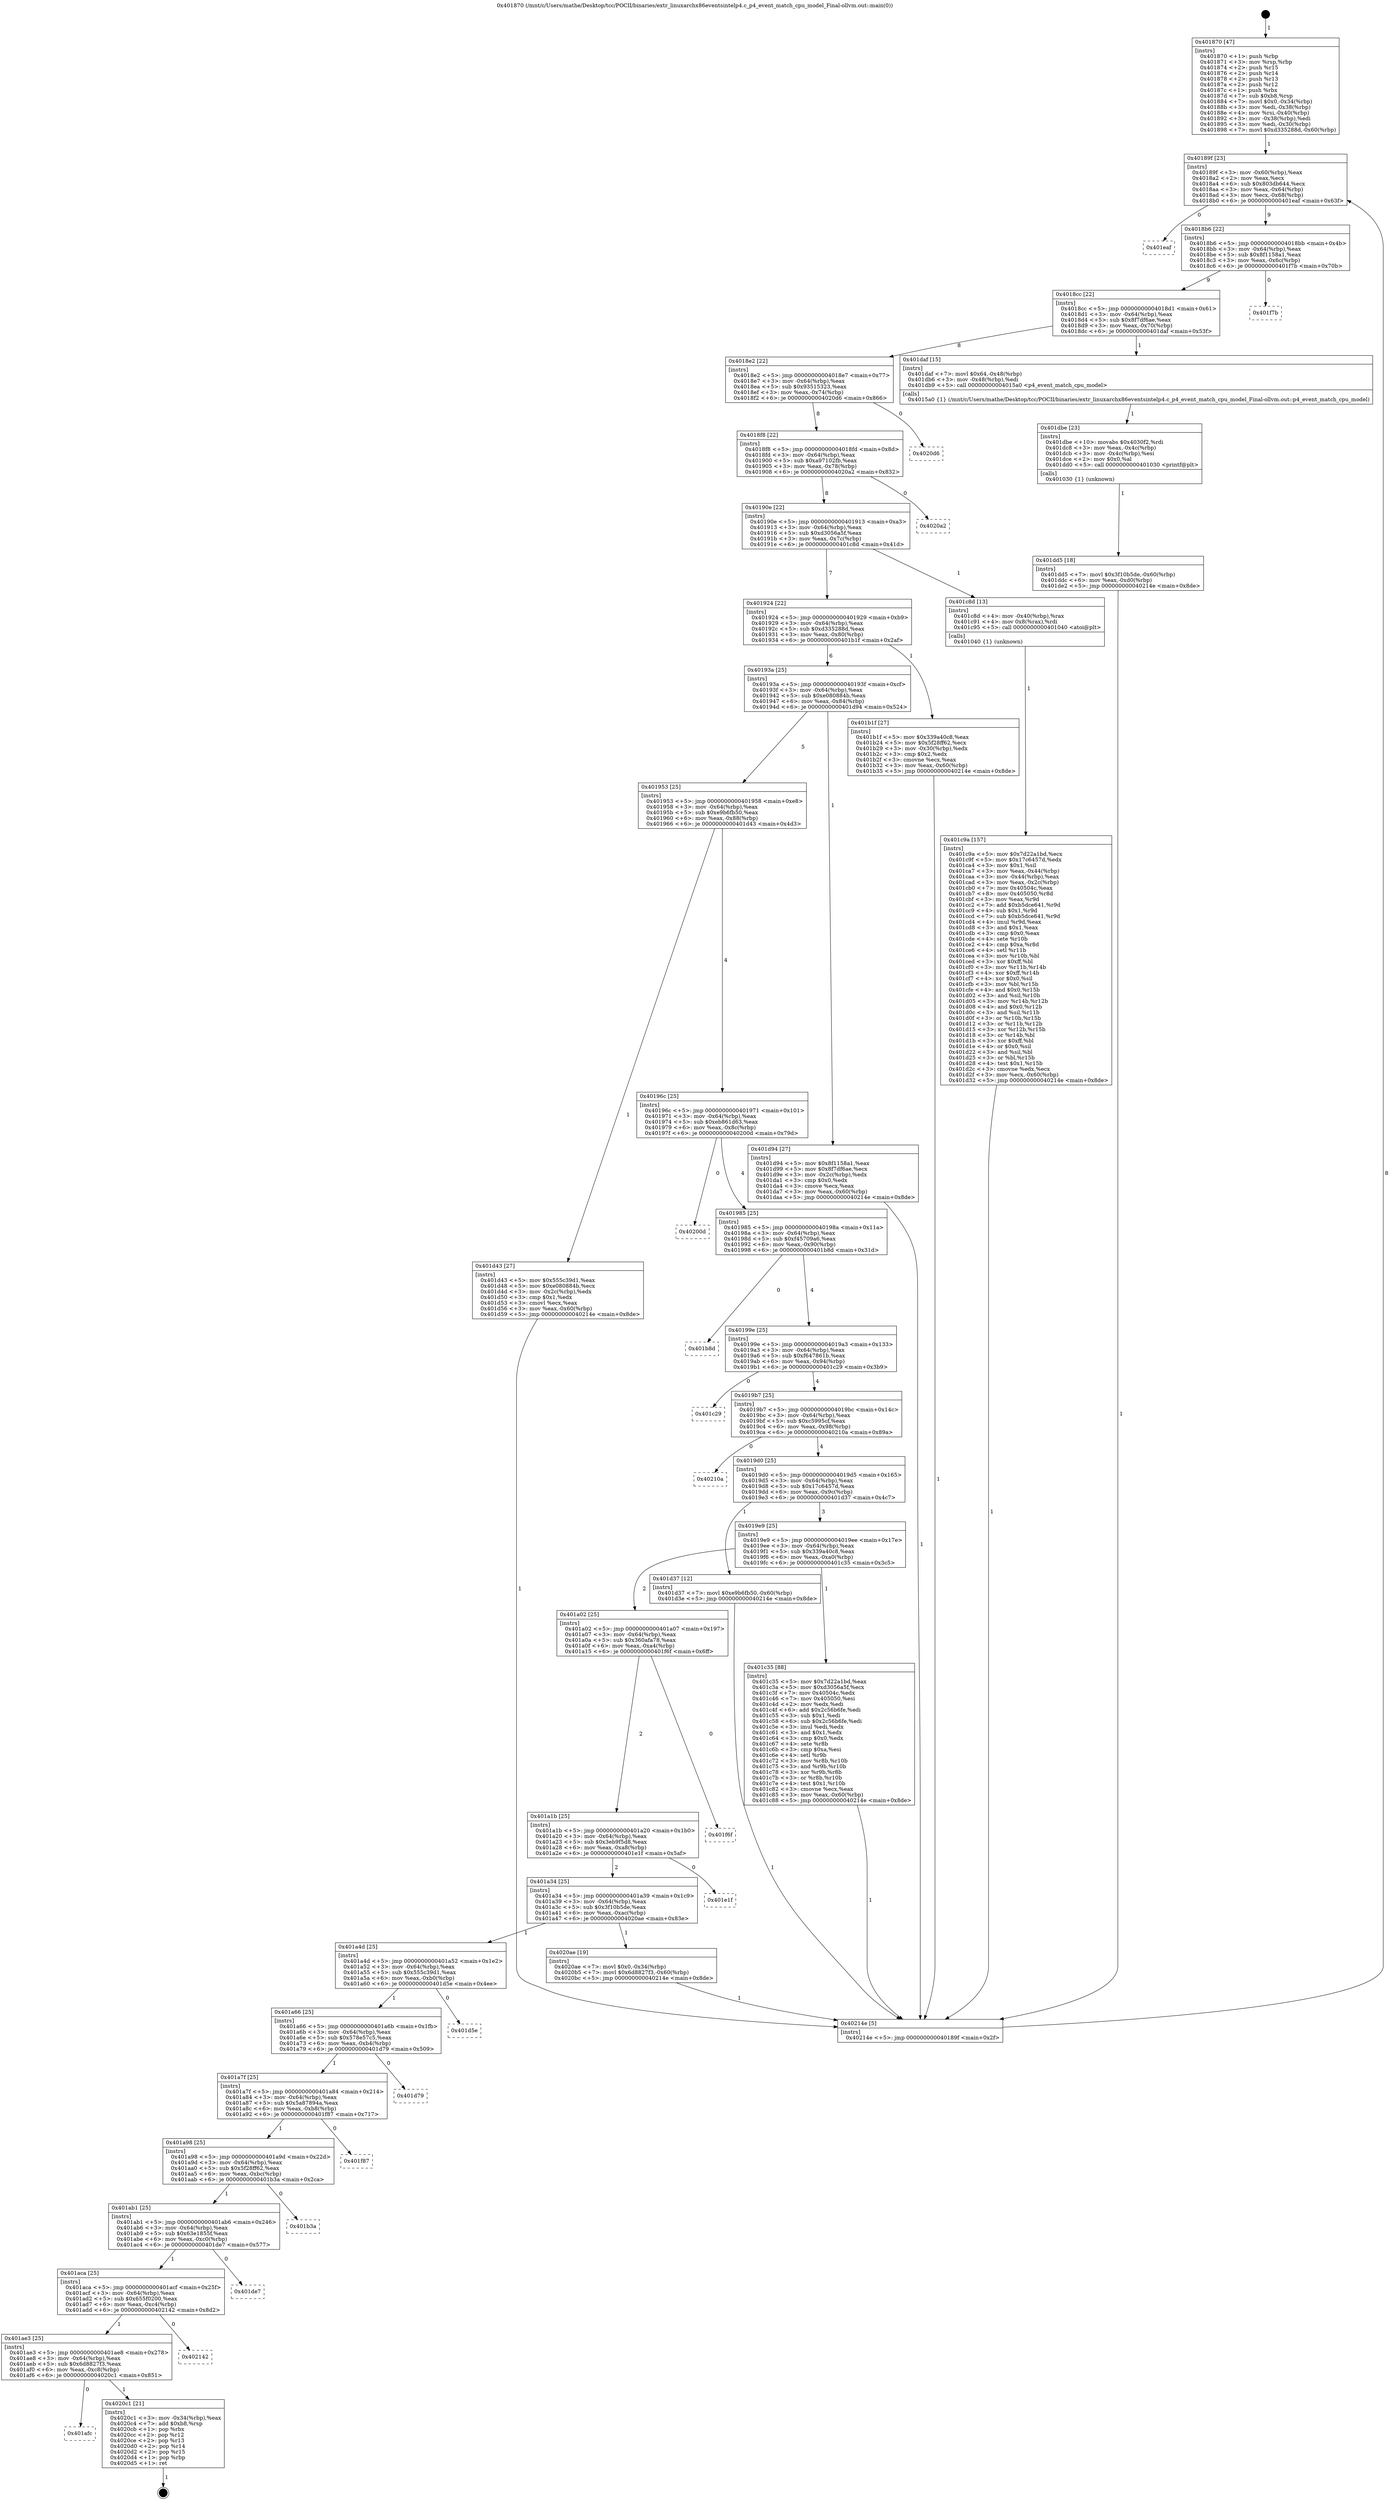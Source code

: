 digraph "0x401870" {
  label = "0x401870 (/mnt/c/Users/mathe/Desktop/tcc/POCII/binaries/extr_linuxarchx86eventsintelp4.c_p4_event_match_cpu_model_Final-ollvm.out::main(0))"
  labelloc = "t"
  node[shape=record]

  Entry [label="",width=0.3,height=0.3,shape=circle,fillcolor=black,style=filled]
  "0x40189f" [label="{
     0x40189f [23]\l
     | [instrs]\l
     &nbsp;&nbsp;0x40189f \<+3\>: mov -0x60(%rbp),%eax\l
     &nbsp;&nbsp;0x4018a2 \<+2\>: mov %eax,%ecx\l
     &nbsp;&nbsp;0x4018a4 \<+6\>: sub $0x803db644,%ecx\l
     &nbsp;&nbsp;0x4018aa \<+3\>: mov %eax,-0x64(%rbp)\l
     &nbsp;&nbsp;0x4018ad \<+3\>: mov %ecx,-0x68(%rbp)\l
     &nbsp;&nbsp;0x4018b0 \<+6\>: je 0000000000401eaf \<main+0x63f\>\l
  }"]
  "0x401eaf" [label="{
     0x401eaf\l
  }", style=dashed]
  "0x4018b6" [label="{
     0x4018b6 [22]\l
     | [instrs]\l
     &nbsp;&nbsp;0x4018b6 \<+5\>: jmp 00000000004018bb \<main+0x4b\>\l
     &nbsp;&nbsp;0x4018bb \<+3\>: mov -0x64(%rbp),%eax\l
     &nbsp;&nbsp;0x4018be \<+5\>: sub $0x8f1158a1,%eax\l
     &nbsp;&nbsp;0x4018c3 \<+3\>: mov %eax,-0x6c(%rbp)\l
     &nbsp;&nbsp;0x4018c6 \<+6\>: je 0000000000401f7b \<main+0x70b\>\l
  }"]
  Exit [label="",width=0.3,height=0.3,shape=circle,fillcolor=black,style=filled,peripheries=2]
  "0x401f7b" [label="{
     0x401f7b\l
  }", style=dashed]
  "0x4018cc" [label="{
     0x4018cc [22]\l
     | [instrs]\l
     &nbsp;&nbsp;0x4018cc \<+5\>: jmp 00000000004018d1 \<main+0x61\>\l
     &nbsp;&nbsp;0x4018d1 \<+3\>: mov -0x64(%rbp),%eax\l
     &nbsp;&nbsp;0x4018d4 \<+5\>: sub $0x8f7df6ae,%eax\l
     &nbsp;&nbsp;0x4018d9 \<+3\>: mov %eax,-0x70(%rbp)\l
     &nbsp;&nbsp;0x4018dc \<+6\>: je 0000000000401daf \<main+0x53f\>\l
  }"]
  "0x401afc" [label="{
     0x401afc\l
  }", style=dashed]
  "0x401daf" [label="{
     0x401daf [15]\l
     | [instrs]\l
     &nbsp;&nbsp;0x401daf \<+7\>: movl $0x64,-0x48(%rbp)\l
     &nbsp;&nbsp;0x401db6 \<+3\>: mov -0x48(%rbp),%edi\l
     &nbsp;&nbsp;0x401db9 \<+5\>: call 00000000004015a0 \<p4_event_match_cpu_model\>\l
     | [calls]\l
     &nbsp;&nbsp;0x4015a0 \{1\} (/mnt/c/Users/mathe/Desktop/tcc/POCII/binaries/extr_linuxarchx86eventsintelp4.c_p4_event_match_cpu_model_Final-ollvm.out::p4_event_match_cpu_model)\l
  }"]
  "0x4018e2" [label="{
     0x4018e2 [22]\l
     | [instrs]\l
     &nbsp;&nbsp;0x4018e2 \<+5\>: jmp 00000000004018e7 \<main+0x77\>\l
     &nbsp;&nbsp;0x4018e7 \<+3\>: mov -0x64(%rbp),%eax\l
     &nbsp;&nbsp;0x4018ea \<+5\>: sub $0x93515323,%eax\l
     &nbsp;&nbsp;0x4018ef \<+3\>: mov %eax,-0x74(%rbp)\l
     &nbsp;&nbsp;0x4018f2 \<+6\>: je 00000000004020d6 \<main+0x866\>\l
  }"]
  "0x4020c1" [label="{
     0x4020c1 [21]\l
     | [instrs]\l
     &nbsp;&nbsp;0x4020c1 \<+3\>: mov -0x34(%rbp),%eax\l
     &nbsp;&nbsp;0x4020c4 \<+7\>: add $0xb8,%rsp\l
     &nbsp;&nbsp;0x4020cb \<+1\>: pop %rbx\l
     &nbsp;&nbsp;0x4020cc \<+2\>: pop %r12\l
     &nbsp;&nbsp;0x4020ce \<+2\>: pop %r13\l
     &nbsp;&nbsp;0x4020d0 \<+2\>: pop %r14\l
     &nbsp;&nbsp;0x4020d2 \<+2\>: pop %r15\l
     &nbsp;&nbsp;0x4020d4 \<+1\>: pop %rbp\l
     &nbsp;&nbsp;0x4020d5 \<+1\>: ret\l
  }"]
  "0x4020d6" [label="{
     0x4020d6\l
  }", style=dashed]
  "0x4018f8" [label="{
     0x4018f8 [22]\l
     | [instrs]\l
     &nbsp;&nbsp;0x4018f8 \<+5\>: jmp 00000000004018fd \<main+0x8d\>\l
     &nbsp;&nbsp;0x4018fd \<+3\>: mov -0x64(%rbp),%eax\l
     &nbsp;&nbsp;0x401900 \<+5\>: sub $0xa97102fb,%eax\l
     &nbsp;&nbsp;0x401905 \<+3\>: mov %eax,-0x78(%rbp)\l
     &nbsp;&nbsp;0x401908 \<+6\>: je 00000000004020a2 \<main+0x832\>\l
  }"]
  "0x401ae3" [label="{
     0x401ae3 [25]\l
     | [instrs]\l
     &nbsp;&nbsp;0x401ae3 \<+5\>: jmp 0000000000401ae8 \<main+0x278\>\l
     &nbsp;&nbsp;0x401ae8 \<+3\>: mov -0x64(%rbp),%eax\l
     &nbsp;&nbsp;0x401aeb \<+5\>: sub $0x6d8827f3,%eax\l
     &nbsp;&nbsp;0x401af0 \<+6\>: mov %eax,-0xc8(%rbp)\l
     &nbsp;&nbsp;0x401af6 \<+6\>: je 00000000004020c1 \<main+0x851\>\l
  }"]
  "0x4020a2" [label="{
     0x4020a2\l
  }", style=dashed]
  "0x40190e" [label="{
     0x40190e [22]\l
     | [instrs]\l
     &nbsp;&nbsp;0x40190e \<+5\>: jmp 0000000000401913 \<main+0xa3\>\l
     &nbsp;&nbsp;0x401913 \<+3\>: mov -0x64(%rbp),%eax\l
     &nbsp;&nbsp;0x401916 \<+5\>: sub $0xd3056a5f,%eax\l
     &nbsp;&nbsp;0x40191b \<+3\>: mov %eax,-0x7c(%rbp)\l
     &nbsp;&nbsp;0x40191e \<+6\>: je 0000000000401c8d \<main+0x41d\>\l
  }"]
  "0x402142" [label="{
     0x402142\l
  }", style=dashed]
  "0x401c8d" [label="{
     0x401c8d [13]\l
     | [instrs]\l
     &nbsp;&nbsp;0x401c8d \<+4\>: mov -0x40(%rbp),%rax\l
     &nbsp;&nbsp;0x401c91 \<+4\>: mov 0x8(%rax),%rdi\l
     &nbsp;&nbsp;0x401c95 \<+5\>: call 0000000000401040 \<atoi@plt\>\l
     | [calls]\l
     &nbsp;&nbsp;0x401040 \{1\} (unknown)\l
  }"]
  "0x401924" [label="{
     0x401924 [22]\l
     | [instrs]\l
     &nbsp;&nbsp;0x401924 \<+5\>: jmp 0000000000401929 \<main+0xb9\>\l
     &nbsp;&nbsp;0x401929 \<+3\>: mov -0x64(%rbp),%eax\l
     &nbsp;&nbsp;0x40192c \<+5\>: sub $0xd335288d,%eax\l
     &nbsp;&nbsp;0x401931 \<+3\>: mov %eax,-0x80(%rbp)\l
     &nbsp;&nbsp;0x401934 \<+6\>: je 0000000000401b1f \<main+0x2af\>\l
  }"]
  "0x401aca" [label="{
     0x401aca [25]\l
     | [instrs]\l
     &nbsp;&nbsp;0x401aca \<+5\>: jmp 0000000000401acf \<main+0x25f\>\l
     &nbsp;&nbsp;0x401acf \<+3\>: mov -0x64(%rbp),%eax\l
     &nbsp;&nbsp;0x401ad2 \<+5\>: sub $0x655f0200,%eax\l
     &nbsp;&nbsp;0x401ad7 \<+6\>: mov %eax,-0xc4(%rbp)\l
     &nbsp;&nbsp;0x401add \<+6\>: je 0000000000402142 \<main+0x8d2\>\l
  }"]
  "0x401b1f" [label="{
     0x401b1f [27]\l
     | [instrs]\l
     &nbsp;&nbsp;0x401b1f \<+5\>: mov $0x339a40c8,%eax\l
     &nbsp;&nbsp;0x401b24 \<+5\>: mov $0x5f28ff62,%ecx\l
     &nbsp;&nbsp;0x401b29 \<+3\>: mov -0x30(%rbp),%edx\l
     &nbsp;&nbsp;0x401b2c \<+3\>: cmp $0x2,%edx\l
     &nbsp;&nbsp;0x401b2f \<+3\>: cmovne %ecx,%eax\l
     &nbsp;&nbsp;0x401b32 \<+3\>: mov %eax,-0x60(%rbp)\l
     &nbsp;&nbsp;0x401b35 \<+5\>: jmp 000000000040214e \<main+0x8de\>\l
  }"]
  "0x40193a" [label="{
     0x40193a [25]\l
     | [instrs]\l
     &nbsp;&nbsp;0x40193a \<+5\>: jmp 000000000040193f \<main+0xcf\>\l
     &nbsp;&nbsp;0x40193f \<+3\>: mov -0x64(%rbp),%eax\l
     &nbsp;&nbsp;0x401942 \<+5\>: sub $0xe080884b,%eax\l
     &nbsp;&nbsp;0x401947 \<+6\>: mov %eax,-0x84(%rbp)\l
     &nbsp;&nbsp;0x40194d \<+6\>: je 0000000000401d94 \<main+0x524\>\l
  }"]
  "0x40214e" [label="{
     0x40214e [5]\l
     | [instrs]\l
     &nbsp;&nbsp;0x40214e \<+5\>: jmp 000000000040189f \<main+0x2f\>\l
  }"]
  "0x401870" [label="{
     0x401870 [47]\l
     | [instrs]\l
     &nbsp;&nbsp;0x401870 \<+1\>: push %rbp\l
     &nbsp;&nbsp;0x401871 \<+3\>: mov %rsp,%rbp\l
     &nbsp;&nbsp;0x401874 \<+2\>: push %r15\l
     &nbsp;&nbsp;0x401876 \<+2\>: push %r14\l
     &nbsp;&nbsp;0x401878 \<+2\>: push %r13\l
     &nbsp;&nbsp;0x40187a \<+2\>: push %r12\l
     &nbsp;&nbsp;0x40187c \<+1\>: push %rbx\l
     &nbsp;&nbsp;0x40187d \<+7\>: sub $0xb8,%rsp\l
     &nbsp;&nbsp;0x401884 \<+7\>: movl $0x0,-0x34(%rbp)\l
     &nbsp;&nbsp;0x40188b \<+3\>: mov %edi,-0x38(%rbp)\l
     &nbsp;&nbsp;0x40188e \<+4\>: mov %rsi,-0x40(%rbp)\l
     &nbsp;&nbsp;0x401892 \<+3\>: mov -0x38(%rbp),%edi\l
     &nbsp;&nbsp;0x401895 \<+3\>: mov %edi,-0x30(%rbp)\l
     &nbsp;&nbsp;0x401898 \<+7\>: movl $0xd335288d,-0x60(%rbp)\l
  }"]
  "0x401de7" [label="{
     0x401de7\l
  }", style=dashed]
  "0x401d94" [label="{
     0x401d94 [27]\l
     | [instrs]\l
     &nbsp;&nbsp;0x401d94 \<+5\>: mov $0x8f1158a1,%eax\l
     &nbsp;&nbsp;0x401d99 \<+5\>: mov $0x8f7df6ae,%ecx\l
     &nbsp;&nbsp;0x401d9e \<+3\>: mov -0x2c(%rbp),%edx\l
     &nbsp;&nbsp;0x401da1 \<+3\>: cmp $0x0,%edx\l
     &nbsp;&nbsp;0x401da4 \<+3\>: cmove %ecx,%eax\l
     &nbsp;&nbsp;0x401da7 \<+3\>: mov %eax,-0x60(%rbp)\l
     &nbsp;&nbsp;0x401daa \<+5\>: jmp 000000000040214e \<main+0x8de\>\l
  }"]
  "0x401953" [label="{
     0x401953 [25]\l
     | [instrs]\l
     &nbsp;&nbsp;0x401953 \<+5\>: jmp 0000000000401958 \<main+0xe8\>\l
     &nbsp;&nbsp;0x401958 \<+3\>: mov -0x64(%rbp),%eax\l
     &nbsp;&nbsp;0x40195b \<+5\>: sub $0xe9b6fb50,%eax\l
     &nbsp;&nbsp;0x401960 \<+6\>: mov %eax,-0x88(%rbp)\l
     &nbsp;&nbsp;0x401966 \<+6\>: je 0000000000401d43 \<main+0x4d3\>\l
  }"]
  "0x401ab1" [label="{
     0x401ab1 [25]\l
     | [instrs]\l
     &nbsp;&nbsp;0x401ab1 \<+5\>: jmp 0000000000401ab6 \<main+0x246\>\l
     &nbsp;&nbsp;0x401ab6 \<+3\>: mov -0x64(%rbp),%eax\l
     &nbsp;&nbsp;0x401ab9 \<+5\>: sub $0x63e1855f,%eax\l
     &nbsp;&nbsp;0x401abe \<+6\>: mov %eax,-0xc0(%rbp)\l
     &nbsp;&nbsp;0x401ac4 \<+6\>: je 0000000000401de7 \<main+0x577\>\l
  }"]
  "0x401d43" [label="{
     0x401d43 [27]\l
     | [instrs]\l
     &nbsp;&nbsp;0x401d43 \<+5\>: mov $0x555c39d1,%eax\l
     &nbsp;&nbsp;0x401d48 \<+5\>: mov $0xe080884b,%ecx\l
     &nbsp;&nbsp;0x401d4d \<+3\>: mov -0x2c(%rbp),%edx\l
     &nbsp;&nbsp;0x401d50 \<+3\>: cmp $0x1,%edx\l
     &nbsp;&nbsp;0x401d53 \<+3\>: cmovl %ecx,%eax\l
     &nbsp;&nbsp;0x401d56 \<+3\>: mov %eax,-0x60(%rbp)\l
     &nbsp;&nbsp;0x401d59 \<+5\>: jmp 000000000040214e \<main+0x8de\>\l
  }"]
  "0x40196c" [label="{
     0x40196c [25]\l
     | [instrs]\l
     &nbsp;&nbsp;0x40196c \<+5\>: jmp 0000000000401971 \<main+0x101\>\l
     &nbsp;&nbsp;0x401971 \<+3\>: mov -0x64(%rbp),%eax\l
     &nbsp;&nbsp;0x401974 \<+5\>: sub $0xeb861d63,%eax\l
     &nbsp;&nbsp;0x401979 \<+6\>: mov %eax,-0x8c(%rbp)\l
     &nbsp;&nbsp;0x40197f \<+6\>: je 000000000040200d \<main+0x79d\>\l
  }"]
  "0x401b3a" [label="{
     0x401b3a\l
  }", style=dashed]
  "0x40200d" [label="{
     0x40200d\l
  }", style=dashed]
  "0x401985" [label="{
     0x401985 [25]\l
     | [instrs]\l
     &nbsp;&nbsp;0x401985 \<+5\>: jmp 000000000040198a \<main+0x11a\>\l
     &nbsp;&nbsp;0x40198a \<+3\>: mov -0x64(%rbp),%eax\l
     &nbsp;&nbsp;0x40198d \<+5\>: sub $0xf45709a6,%eax\l
     &nbsp;&nbsp;0x401992 \<+6\>: mov %eax,-0x90(%rbp)\l
     &nbsp;&nbsp;0x401998 \<+6\>: je 0000000000401b8d \<main+0x31d\>\l
  }"]
  "0x401a98" [label="{
     0x401a98 [25]\l
     | [instrs]\l
     &nbsp;&nbsp;0x401a98 \<+5\>: jmp 0000000000401a9d \<main+0x22d\>\l
     &nbsp;&nbsp;0x401a9d \<+3\>: mov -0x64(%rbp),%eax\l
     &nbsp;&nbsp;0x401aa0 \<+5\>: sub $0x5f28ff62,%eax\l
     &nbsp;&nbsp;0x401aa5 \<+6\>: mov %eax,-0xbc(%rbp)\l
     &nbsp;&nbsp;0x401aab \<+6\>: je 0000000000401b3a \<main+0x2ca\>\l
  }"]
  "0x401b8d" [label="{
     0x401b8d\l
  }", style=dashed]
  "0x40199e" [label="{
     0x40199e [25]\l
     | [instrs]\l
     &nbsp;&nbsp;0x40199e \<+5\>: jmp 00000000004019a3 \<main+0x133\>\l
     &nbsp;&nbsp;0x4019a3 \<+3\>: mov -0x64(%rbp),%eax\l
     &nbsp;&nbsp;0x4019a6 \<+5\>: sub $0xf647861b,%eax\l
     &nbsp;&nbsp;0x4019ab \<+6\>: mov %eax,-0x94(%rbp)\l
     &nbsp;&nbsp;0x4019b1 \<+6\>: je 0000000000401c29 \<main+0x3b9\>\l
  }"]
  "0x401f87" [label="{
     0x401f87\l
  }", style=dashed]
  "0x401c29" [label="{
     0x401c29\l
  }", style=dashed]
  "0x4019b7" [label="{
     0x4019b7 [25]\l
     | [instrs]\l
     &nbsp;&nbsp;0x4019b7 \<+5\>: jmp 00000000004019bc \<main+0x14c\>\l
     &nbsp;&nbsp;0x4019bc \<+3\>: mov -0x64(%rbp),%eax\l
     &nbsp;&nbsp;0x4019bf \<+5\>: sub $0xc5995cf,%eax\l
     &nbsp;&nbsp;0x4019c4 \<+6\>: mov %eax,-0x98(%rbp)\l
     &nbsp;&nbsp;0x4019ca \<+6\>: je 000000000040210a \<main+0x89a\>\l
  }"]
  "0x401a7f" [label="{
     0x401a7f [25]\l
     | [instrs]\l
     &nbsp;&nbsp;0x401a7f \<+5\>: jmp 0000000000401a84 \<main+0x214\>\l
     &nbsp;&nbsp;0x401a84 \<+3\>: mov -0x64(%rbp),%eax\l
     &nbsp;&nbsp;0x401a87 \<+5\>: sub $0x5a87894a,%eax\l
     &nbsp;&nbsp;0x401a8c \<+6\>: mov %eax,-0xb8(%rbp)\l
     &nbsp;&nbsp;0x401a92 \<+6\>: je 0000000000401f87 \<main+0x717\>\l
  }"]
  "0x40210a" [label="{
     0x40210a\l
  }", style=dashed]
  "0x4019d0" [label="{
     0x4019d0 [25]\l
     | [instrs]\l
     &nbsp;&nbsp;0x4019d0 \<+5\>: jmp 00000000004019d5 \<main+0x165\>\l
     &nbsp;&nbsp;0x4019d5 \<+3\>: mov -0x64(%rbp),%eax\l
     &nbsp;&nbsp;0x4019d8 \<+5\>: sub $0x17c6457d,%eax\l
     &nbsp;&nbsp;0x4019dd \<+6\>: mov %eax,-0x9c(%rbp)\l
     &nbsp;&nbsp;0x4019e3 \<+6\>: je 0000000000401d37 \<main+0x4c7\>\l
  }"]
  "0x401d79" [label="{
     0x401d79\l
  }", style=dashed]
  "0x401d37" [label="{
     0x401d37 [12]\l
     | [instrs]\l
     &nbsp;&nbsp;0x401d37 \<+7\>: movl $0xe9b6fb50,-0x60(%rbp)\l
     &nbsp;&nbsp;0x401d3e \<+5\>: jmp 000000000040214e \<main+0x8de\>\l
  }"]
  "0x4019e9" [label="{
     0x4019e9 [25]\l
     | [instrs]\l
     &nbsp;&nbsp;0x4019e9 \<+5\>: jmp 00000000004019ee \<main+0x17e\>\l
     &nbsp;&nbsp;0x4019ee \<+3\>: mov -0x64(%rbp),%eax\l
     &nbsp;&nbsp;0x4019f1 \<+5\>: sub $0x339a40c8,%eax\l
     &nbsp;&nbsp;0x4019f6 \<+6\>: mov %eax,-0xa0(%rbp)\l
     &nbsp;&nbsp;0x4019fc \<+6\>: je 0000000000401c35 \<main+0x3c5\>\l
  }"]
  "0x401a66" [label="{
     0x401a66 [25]\l
     | [instrs]\l
     &nbsp;&nbsp;0x401a66 \<+5\>: jmp 0000000000401a6b \<main+0x1fb\>\l
     &nbsp;&nbsp;0x401a6b \<+3\>: mov -0x64(%rbp),%eax\l
     &nbsp;&nbsp;0x401a6e \<+5\>: sub $0x578e57c5,%eax\l
     &nbsp;&nbsp;0x401a73 \<+6\>: mov %eax,-0xb4(%rbp)\l
     &nbsp;&nbsp;0x401a79 \<+6\>: je 0000000000401d79 \<main+0x509\>\l
  }"]
  "0x401c35" [label="{
     0x401c35 [88]\l
     | [instrs]\l
     &nbsp;&nbsp;0x401c35 \<+5\>: mov $0x7d22a1bd,%eax\l
     &nbsp;&nbsp;0x401c3a \<+5\>: mov $0xd3056a5f,%ecx\l
     &nbsp;&nbsp;0x401c3f \<+7\>: mov 0x40504c,%edx\l
     &nbsp;&nbsp;0x401c46 \<+7\>: mov 0x405050,%esi\l
     &nbsp;&nbsp;0x401c4d \<+2\>: mov %edx,%edi\l
     &nbsp;&nbsp;0x401c4f \<+6\>: add $0x2c56b6fe,%edi\l
     &nbsp;&nbsp;0x401c55 \<+3\>: sub $0x1,%edi\l
     &nbsp;&nbsp;0x401c58 \<+6\>: sub $0x2c56b6fe,%edi\l
     &nbsp;&nbsp;0x401c5e \<+3\>: imul %edi,%edx\l
     &nbsp;&nbsp;0x401c61 \<+3\>: and $0x1,%edx\l
     &nbsp;&nbsp;0x401c64 \<+3\>: cmp $0x0,%edx\l
     &nbsp;&nbsp;0x401c67 \<+4\>: sete %r8b\l
     &nbsp;&nbsp;0x401c6b \<+3\>: cmp $0xa,%esi\l
     &nbsp;&nbsp;0x401c6e \<+4\>: setl %r9b\l
     &nbsp;&nbsp;0x401c72 \<+3\>: mov %r8b,%r10b\l
     &nbsp;&nbsp;0x401c75 \<+3\>: and %r9b,%r10b\l
     &nbsp;&nbsp;0x401c78 \<+3\>: xor %r9b,%r8b\l
     &nbsp;&nbsp;0x401c7b \<+3\>: or %r8b,%r10b\l
     &nbsp;&nbsp;0x401c7e \<+4\>: test $0x1,%r10b\l
     &nbsp;&nbsp;0x401c82 \<+3\>: cmovne %ecx,%eax\l
     &nbsp;&nbsp;0x401c85 \<+3\>: mov %eax,-0x60(%rbp)\l
     &nbsp;&nbsp;0x401c88 \<+5\>: jmp 000000000040214e \<main+0x8de\>\l
  }"]
  "0x401a02" [label="{
     0x401a02 [25]\l
     | [instrs]\l
     &nbsp;&nbsp;0x401a02 \<+5\>: jmp 0000000000401a07 \<main+0x197\>\l
     &nbsp;&nbsp;0x401a07 \<+3\>: mov -0x64(%rbp),%eax\l
     &nbsp;&nbsp;0x401a0a \<+5\>: sub $0x360afa78,%eax\l
     &nbsp;&nbsp;0x401a0f \<+6\>: mov %eax,-0xa4(%rbp)\l
     &nbsp;&nbsp;0x401a15 \<+6\>: je 0000000000401f6f \<main+0x6ff\>\l
  }"]
  "0x401c9a" [label="{
     0x401c9a [157]\l
     | [instrs]\l
     &nbsp;&nbsp;0x401c9a \<+5\>: mov $0x7d22a1bd,%ecx\l
     &nbsp;&nbsp;0x401c9f \<+5\>: mov $0x17c6457d,%edx\l
     &nbsp;&nbsp;0x401ca4 \<+3\>: mov $0x1,%sil\l
     &nbsp;&nbsp;0x401ca7 \<+3\>: mov %eax,-0x44(%rbp)\l
     &nbsp;&nbsp;0x401caa \<+3\>: mov -0x44(%rbp),%eax\l
     &nbsp;&nbsp;0x401cad \<+3\>: mov %eax,-0x2c(%rbp)\l
     &nbsp;&nbsp;0x401cb0 \<+7\>: mov 0x40504c,%eax\l
     &nbsp;&nbsp;0x401cb7 \<+8\>: mov 0x405050,%r8d\l
     &nbsp;&nbsp;0x401cbf \<+3\>: mov %eax,%r9d\l
     &nbsp;&nbsp;0x401cc2 \<+7\>: add $0xb5dce641,%r9d\l
     &nbsp;&nbsp;0x401cc9 \<+4\>: sub $0x1,%r9d\l
     &nbsp;&nbsp;0x401ccd \<+7\>: sub $0xb5dce641,%r9d\l
     &nbsp;&nbsp;0x401cd4 \<+4\>: imul %r9d,%eax\l
     &nbsp;&nbsp;0x401cd8 \<+3\>: and $0x1,%eax\l
     &nbsp;&nbsp;0x401cdb \<+3\>: cmp $0x0,%eax\l
     &nbsp;&nbsp;0x401cde \<+4\>: sete %r10b\l
     &nbsp;&nbsp;0x401ce2 \<+4\>: cmp $0xa,%r8d\l
     &nbsp;&nbsp;0x401ce6 \<+4\>: setl %r11b\l
     &nbsp;&nbsp;0x401cea \<+3\>: mov %r10b,%bl\l
     &nbsp;&nbsp;0x401ced \<+3\>: xor $0xff,%bl\l
     &nbsp;&nbsp;0x401cf0 \<+3\>: mov %r11b,%r14b\l
     &nbsp;&nbsp;0x401cf3 \<+4\>: xor $0xff,%r14b\l
     &nbsp;&nbsp;0x401cf7 \<+4\>: xor $0x0,%sil\l
     &nbsp;&nbsp;0x401cfb \<+3\>: mov %bl,%r15b\l
     &nbsp;&nbsp;0x401cfe \<+4\>: and $0x0,%r15b\l
     &nbsp;&nbsp;0x401d02 \<+3\>: and %sil,%r10b\l
     &nbsp;&nbsp;0x401d05 \<+3\>: mov %r14b,%r12b\l
     &nbsp;&nbsp;0x401d08 \<+4\>: and $0x0,%r12b\l
     &nbsp;&nbsp;0x401d0c \<+3\>: and %sil,%r11b\l
     &nbsp;&nbsp;0x401d0f \<+3\>: or %r10b,%r15b\l
     &nbsp;&nbsp;0x401d12 \<+3\>: or %r11b,%r12b\l
     &nbsp;&nbsp;0x401d15 \<+3\>: xor %r12b,%r15b\l
     &nbsp;&nbsp;0x401d18 \<+3\>: or %r14b,%bl\l
     &nbsp;&nbsp;0x401d1b \<+3\>: xor $0xff,%bl\l
     &nbsp;&nbsp;0x401d1e \<+4\>: or $0x0,%sil\l
     &nbsp;&nbsp;0x401d22 \<+3\>: and %sil,%bl\l
     &nbsp;&nbsp;0x401d25 \<+3\>: or %bl,%r15b\l
     &nbsp;&nbsp;0x401d28 \<+4\>: test $0x1,%r15b\l
     &nbsp;&nbsp;0x401d2c \<+3\>: cmovne %edx,%ecx\l
     &nbsp;&nbsp;0x401d2f \<+3\>: mov %ecx,-0x60(%rbp)\l
     &nbsp;&nbsp;0x401d32 \<+5\>: jmp 000000000040214e \<main+0x8de\>\l
  }"]
  "0x401dbe" [label="{
     0x401dbe [23]\l
     | [instrs]\l
     &nbsp;&nbsp;0x401dbe \<+10\>: movabs $0x4030f2,%rdi\l
     &nbsp;&nbsp;0x401dc8 \<+3\>: mov %eax,-0x4c(%rbp)\l
     &nbsp;&nbsp;0x401dcb \<+3\>: mov -0x4c(%rbp),%esi\l
     &nbsp;&nbsp;0x401dce \<+2\>: mov $0x0,%al\l
     &nbsp;&nbsp;0x401dd0 \<+5\>: call 0000000000401030 \<printf@plt\>\l
     | [calls]\l
     &nbsp;&nbsp;0x401030 \{1\} (unknown)\l
  }"]
  "0x401dd5" [label="{
     0x401dd5 [18]\l
     | [instrs]\l
     &nbsp;&nbsp;0x401dd5 \<+7\>: movl $0x3f10b5de,-0x60(%rbp)\l
     &nbsp;&nbsp;0x401ddc \<+6\>: mov %eax,-0xd0(%rbp)\l
     &nbsp;&nbsp;0x401de2 \<+5\>: jmp 000000000040214e \<main+0x8de\>\l
  }"]
  "0x401d5e" [label="{
     0x401d5e\l
  }", style=dashed]
  "0x401f6f" [label="{
     0x401f6f\l
  }", style=dashed]
  "0x401a1b" [label="{
     0x401a1b [25]\l
     | [instrs]\l
     &nbsp;&nbsp;0x401a1b \<+5\>: jmp 0000000000401a20 \<main+0x1b0\>\l
     &nbsp;&nbsp;0x401a20 \<+3\>: mov -0x64(%rbp),%eax\l
     &nbsp;&nbsp;0x401a23 \<+5\>: sub $0x3eb9f5d8,%eax\l
     &nbsp;&nbsp;0x401a28 \<+6\>: mov %eax,-0xa8(%rbp)\l
     &nbsp;&nbsp;0x401a2e \<+6\>: je 0000000000401e1f \<main+0x5af\>\l
  }"]
  "0x401a4d" [label="{
     0x401a4d [25]\l
     | [instrs]\l
     &nbsp;&nbsp;0x401a4d \<+5\>: jmp 0000000000401a52 \<main+0x1e2\>\l
     &nbsp;&nbsp;0x401a52 \<+3\>: mov -0x64(%rbp),%eax\l
     &nbsp;&nbsp;0x401a55 \<+5\>: sub $0x555c39d1,%eax\l
     &nbsp;&nbsp;0x401a5a \<+6\>: mov %eax,-0xb0(%rbp)\l
     &nbsp;&nbsp;0x401a60 \<+6\>: je 0000000000401d5e \<main+0x4ee\>\l
  }"]
  "0x401e1f" [label="{
     0x401e1f\l
  }", style=dashed]
  "0x401a34" [label="{
     0x401a34 [25]\l
     | [instrs]\l
     &nbsp;&nbsp;0x401a34 \<+5\>: jmp 0000000000401a39 \<main+0x1c9\>\l
     &nbsp;&nbsp;0x401a39 \<+3\>: mov -0x64(%rbp),%eax\l
     &nbsp;&nbsp;0x401a3c \<+5\>: sub $0x3f10b5de,%eax\l
     &nbsp;&nbsp;0x401a41 \<+6\>: mov %eax,-0xac(%rbp)\l
     &nbsp;&nbsp;0x401a47 \<+6\>: je 00000000004020ae \<main+0x83e\>\l
  }"]
  "0x4020ae" [label="{
     0x4020ae [19]\l
     | [instrs]\l
     &nbsp;&nbsp;0x4020ae \<+7\>: movl $0x0,-0x34(%rbp)\l
     &nbsp;&nbsp;0x4020b5 \<+7\>: movl $0x6d8827f3,-0x60(%rbp)\l
     &nbsp;&nbsp;0x4020bc \<+5\>: jmp 000000000040214e \<main+0x8de\>\l
  }"]
  Entry -> "0x401870" [label=" 1"]
  "0x40189f" -> "0x401eaf" [label=" 0"]
  "0x40189f" -> "0x4018b6" [label=" 9"]
  "0x4020c1" -> Exit [label=" 1"]
  "0x4018b6" -> "0x401f7b" [label=" 0"]
  "0x4018b6" -> "0x4018cc" [label=" 9"]
  "0x401ae3" -> "0x401afc" [label=" 0"]
  "0x4018cc" -> "0x401daf" [label=" 1"]
  "0x4018cc" -> "0x4018e2" [label=" 8"]
  "0x401ae3" -> "0x4020c1" [label=" 1"]
  "0x4018e2" -> "0x4020d6" [label=" 0"]
  "0x4018e2" -> "0x4018f8" [label=" 8"]
  "0x401aca" -> "0x401ae3" [label=" 1"]
  "0x4018f8" -> "0x4020a2" [label=" 0"]
  "0x4018f8" -> "0x40190e" [label=" 8"]
  "0x401aca" -> "0x402142" [label=" 0"]
  "0x40190e" -> "0x401c8d" [label=" 1"]
  "0x40190e" -> "0x401924" [label=" 7"]
  "0x401ab1" -> "0x401aca" [label=" 1"]
  "0x401924" -> "0x401b1f" [label=" 1"]
  "0x401924" -> "0x40193a" [label=" 6"]
  "0x401b1f" -> "0x40214e" [label=" 1"]
  "0x401870" -> "0x40189f" [label=" 1"]
  "0x40214e" -> "0x40189f" [label=" 8"]
  "0x401ab1" -> "0x401de7" [label=" 0"]
  "0x40193a" -> "0x401d94" [label=" 1"]
  "0x40193a" -> "0x401953" [label=" 5"]
  "0x401a98" -> "0x401ab1" [label=" 1"]
  "0x401953" -> "0x401d43" [label=" 1"]
  "0x401953" -> "0x40196c" [label=" 4"]
  "0x401a98" -> "0x401b3a" [label=" 0"]
  "0x40196c" -> "0x40200d" [label=" 0"]
  "0x40196c" -> "0x401985" [label=" 4"]
  "0x401a7f" -> "0x401a98" [label=" 1"]
  "0x401985" -> "0x401b8d" [label=" 0"]
  "0x401985" -> "0x40199e" [label=" 4"]
  "0x401a7f" -> "0x401f87" [label=" 0"]
  "0x40199e" -> "0x401c29" [label=" 0"]
  "0x40199e" -> "0x4019b7" [label=" 4"]
  "0x401a66" -> "0x401a7f" [label=" 1"]
  "0x4019b7" -> "0x40210a" [label=" 0"]
  "0x4019b7" -> "0x4019d0" [label=" 4"]
  "0x401a66" -> "0x401d79" [label=" 0"]
  "0x4019d0" -> "0x401d37" [label=" 1"]
  "0x4019d0" -> "0x4019e9" [label=" 3"]
  "0x401a4d" -> "0x401a66" [label=" 1"]
  "0x4019e9" -> "0x401c35" [label=" 1"]
  "0x4019e9" -> "0x401a02" [label=" 2"]
  "0x401c35" -> "0x40214e" [label=" 1"]
  "0x401c8d" -> "0x401c9a" [label=" 1"]
  "0x401c9a" -> "0x40214e" [label=" 1"]
  "0x401d37" -> "0x40214e" [label=" 1"]
  "0x401d43" -> "0x40214e" [label=" 1"]
  "0x401d94" -> "0x40214e" [label=" 1"]
  "0x401daf" -> "0x401dbe" [label=" 1"]
  "0x401dbe" -> "0x401dd5" [label=" 1"]
  "0x401dd5" -> "0x40214e" [label=" 1"]
  "0x401a4d" -> "0x401d5e" [label=" 0"]
  "0x401a02" -> "0x401f6f" [label=" 0"]
  "0x401a02" -> "0x401a1b" [label=" 2"]
  "0x4020ae" -> "0x40214e" [label=" 1"]
  "0x401a1b" -> "0x401e1f" [label=" 0"]
  "0x401a1b" -> "0x401a34" [label=" 2"]
  "0x401a34" -> "0x401a4d" [label=" 1"]
  "0x401a34" -> "0x4020ae" [label=" 1"]
}
